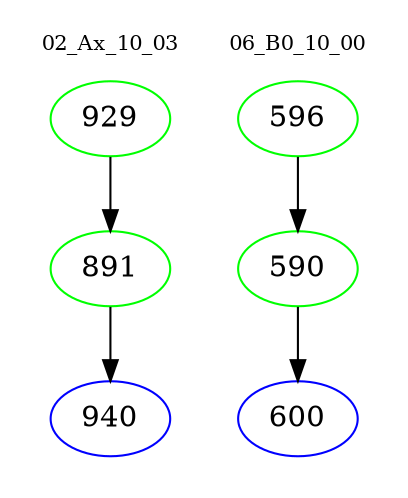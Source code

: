 digraph{
subgraph cluster_0 {
color = white
label = "02_Ax_10_03";
fontsize=10;
T0_929 [label="929", color="green"]
T0_929 -> T0_891 [color="black"]
T0_891 [label="891", color="green"]
T0_891 -> T0_940 [color="black"]
T0_940 [label="940", color="blue"]
}
subgraph cluster_1 {
color = white
label = "06_B0_10_00";
fontsize=10;
T1_596 [label="596", color="green"]
T1_596 -> T1_590 [color="black"]
T1_590 [label="590", color="green"]
T1_590 -> T1_600 [color="black"]
T1_600 [label="600", color="blue"]
}
}
